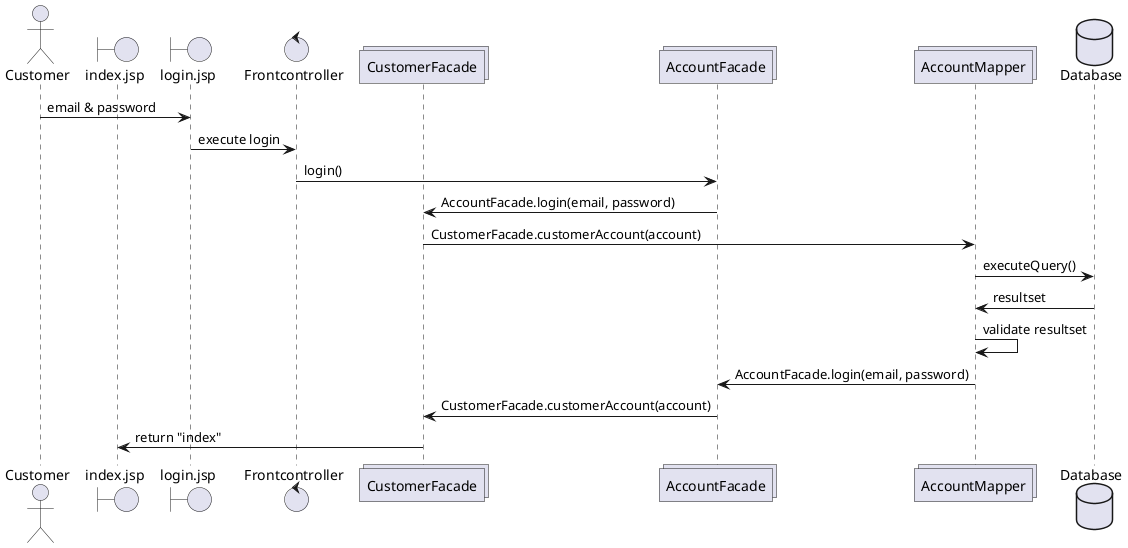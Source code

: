 @startuml

actor       Customer       as Foo1
boundary    index.jsp   as Foo8
boundary    login.jsp    as Foo2
control     Frontcontroller     as Foo3
collections CustomerFacade as Foo7
collections AccountFacade as Foo5
collections AccountMapper as Foo4
database    Database    as Foo6



Foo1 -> Foo2 : email & password
Foo2 -> Foo3 : execute login
Foo3 -> Foo5 : login()
Foo5 -> Foo7 : AccountFacade.login(email, password)
Foo7 -> Foo4 : CustomerFacade.customerAccount(account)
Foo4 -> Foo6 : executeQuery()
Foo4 <- Foo6 : resultset
Foo4 -> Foo4 : validate resultset
Foo4 -> Foo5 : AccountFacade.login(email, password)
Foo5 -> Foo7 : CustomerFacade.customerAccount(account)
Foo7 -> Foo8 : return "index"

@enduml
